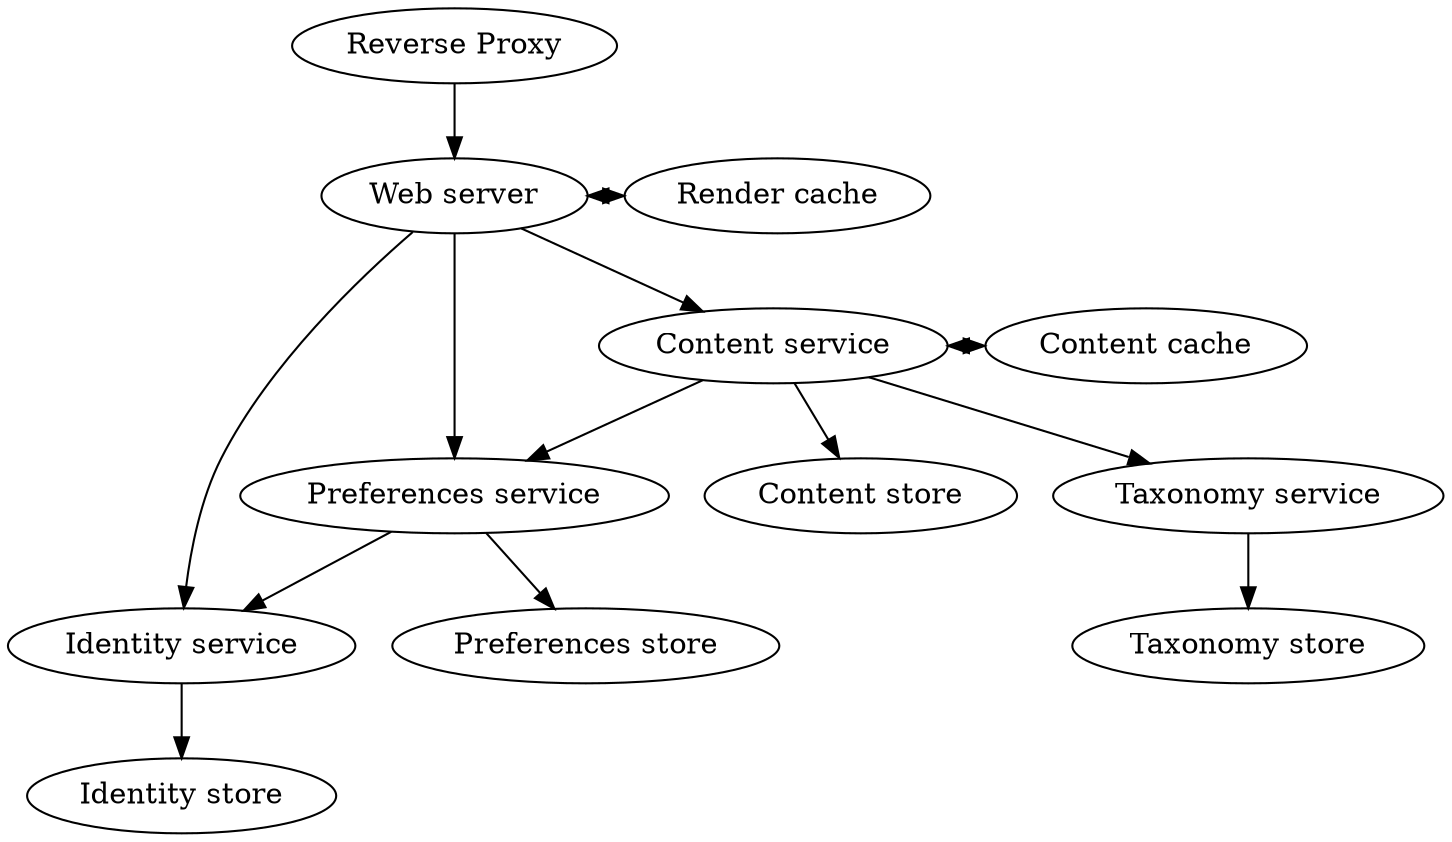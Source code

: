 digraph G {
  proxy [label="Reverse Proxy"]
  proxy -> web

  subgraph {
    rank=same
    web [label="Web server"]
    webcache [label="Render cache"]
  }

  subgraph {
    identity [label="Identity service"]
    identitydb [label="Identity store"]

    identity -> identitydb
  }

  subgraph {
    { rank=same content contentcache }

    content [label="Content service"]
    contentcache [label="Content cache"]
    contentdb [label="Content store"]

    content -> contentdb
    content -> contentcache [dir=both]
  }

  subgraph {
    prefs [label="Preferences service"]
    prefsdb [label="Preferences store"]

    prefs -> prefsdb
  }

  subgraph {
    taxonomy [label="Taxonomy service"]
    taxonomydb [label="Taxonomy store"]

    taxonomy -> taxonomydb
  }

  web -> webcache [dir=both]
  web -> identity
  web -> prefs
  web -> content

  content -> taxonomy
  content -> prefs

  prefs -> identity
}
